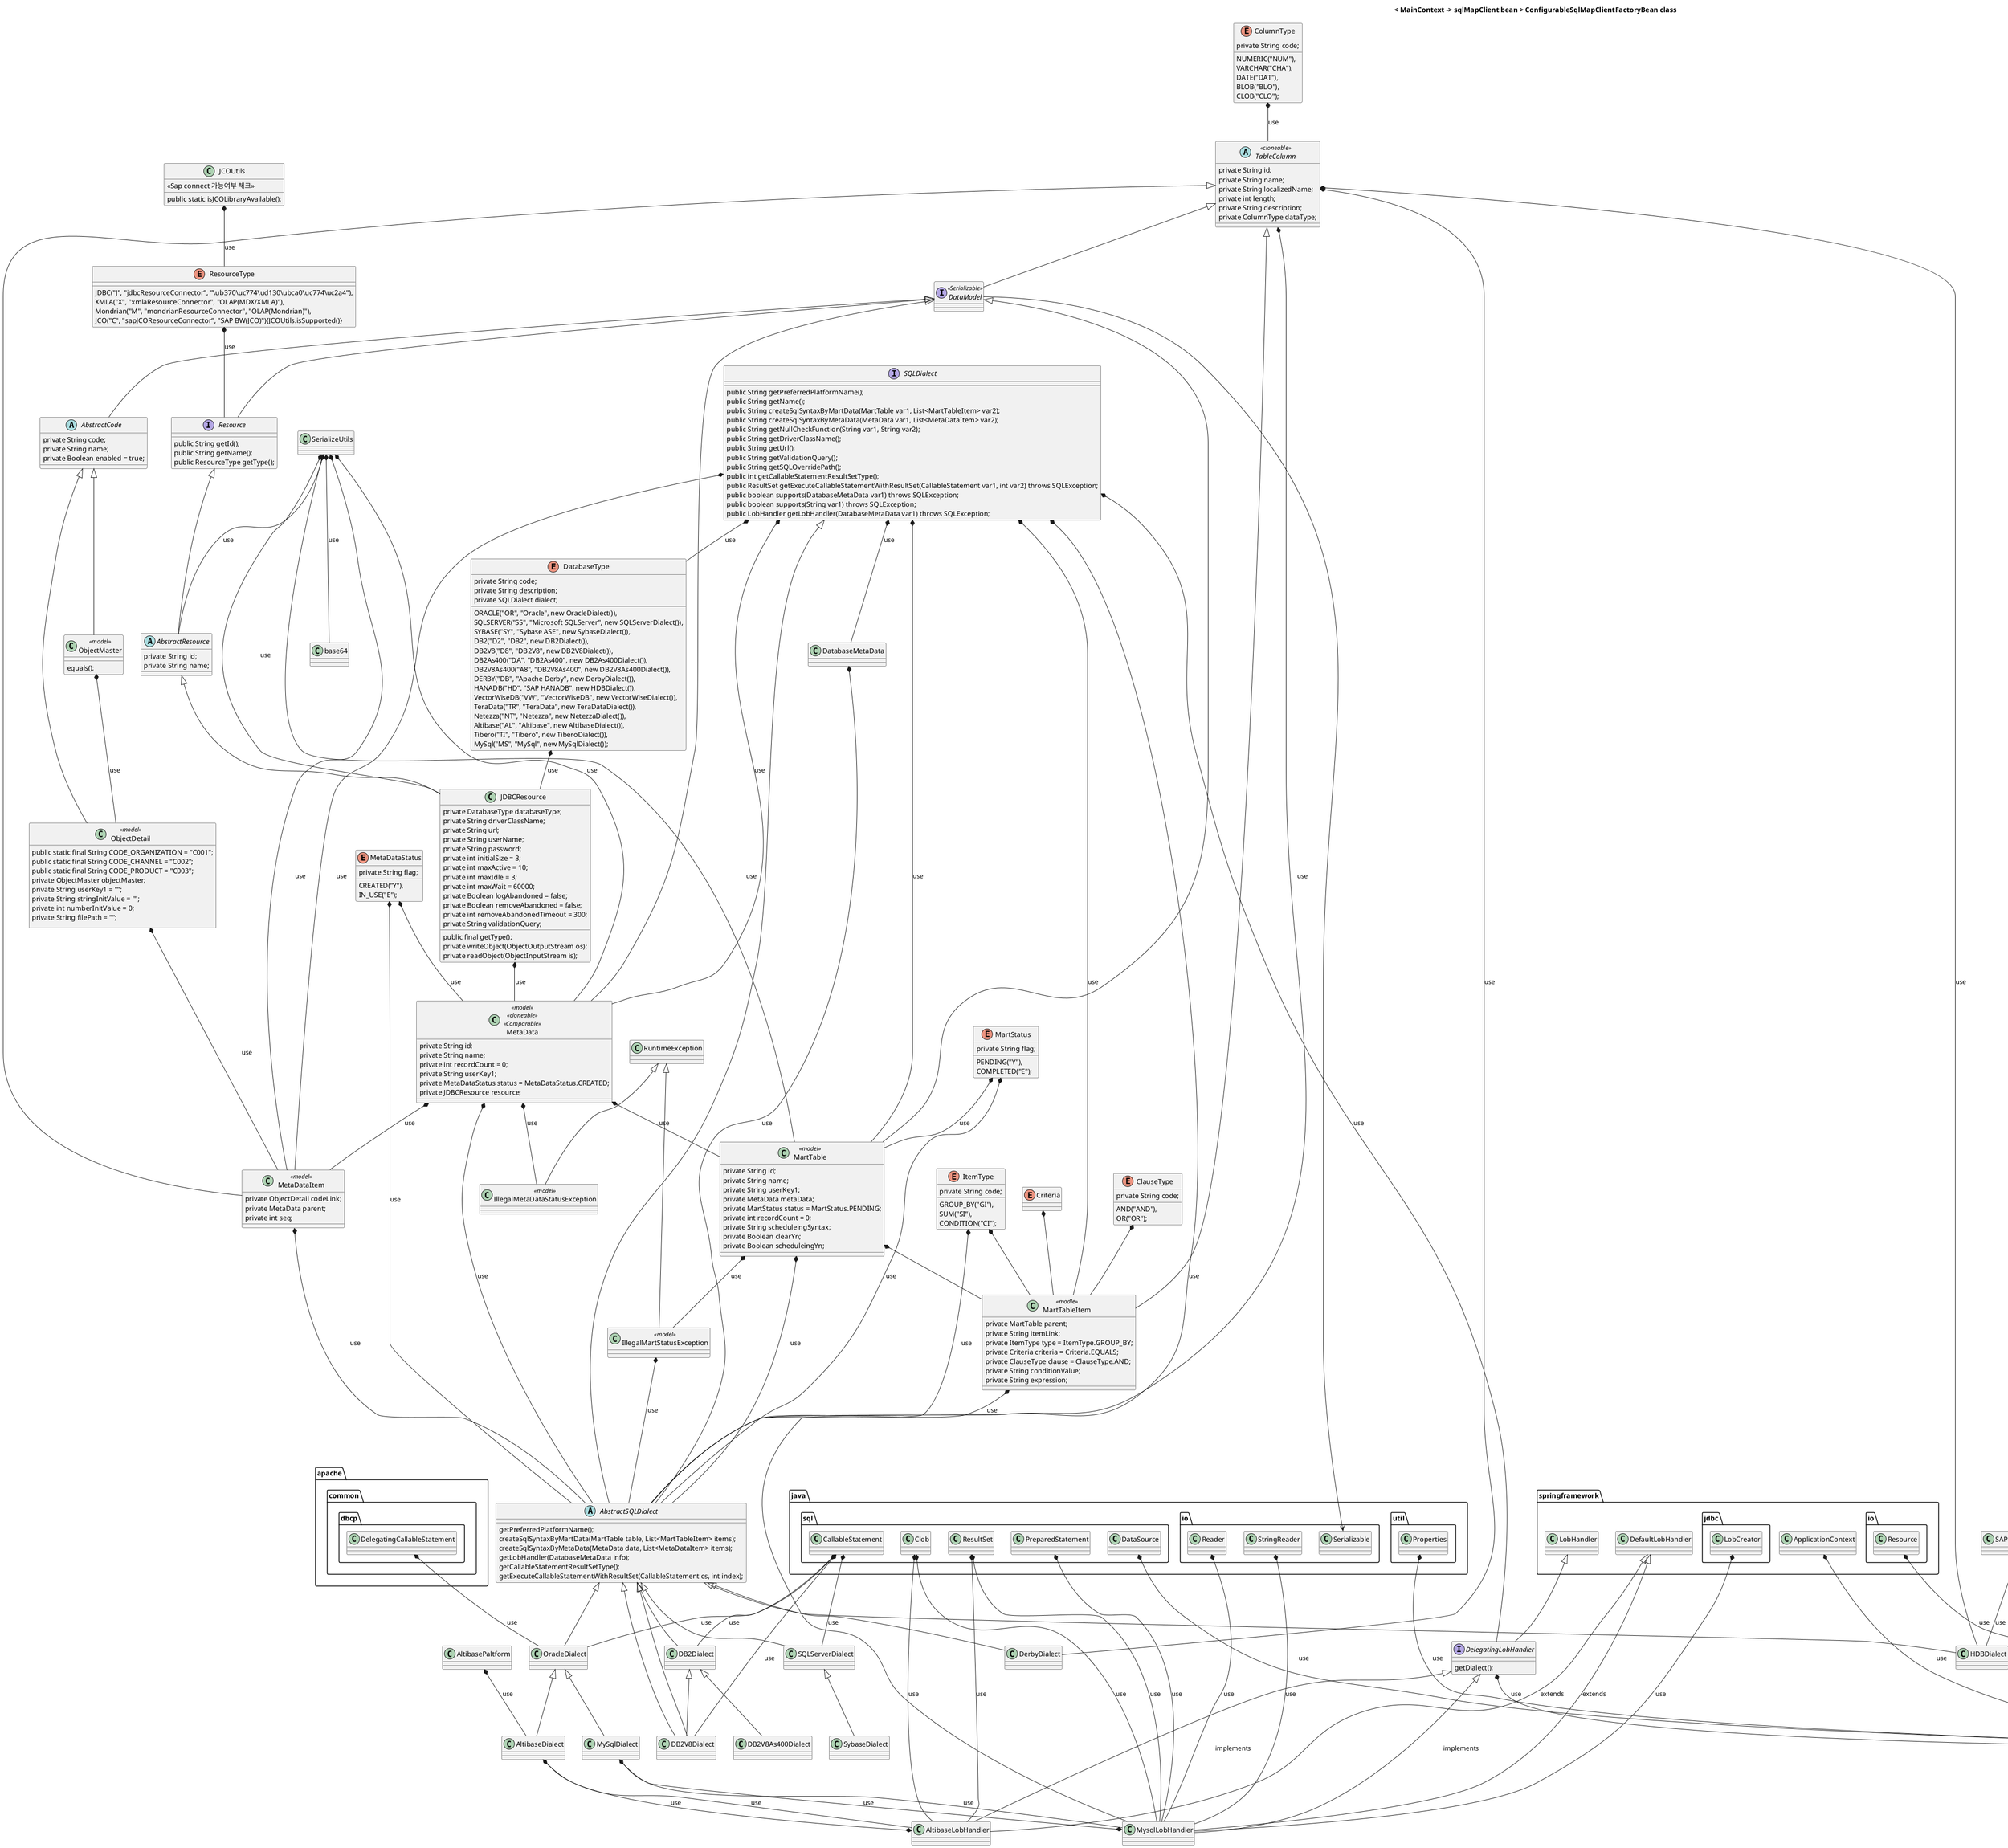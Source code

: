 @startuml

title  < MainContext -> sqlMapClient bean > ConfigurableSqlMapClientFactoryBean class


' DataModel ( interface )
' --- DataModel --- start
java.io.Serializable <-- DataModel

' SerializeUtils
SerializeUtils *-- base64 : use

' MartTable ( model )
DataModel <|-- MartTable
MetaData *-- MartTable : use
MartStatus *-- MartTable : use
SerializeUtils *-- MartTable : use

' MetaData ( model )
DataModel <|-- MetaData
MetaDataStatus *-- MetaData : use
JDBCResource *-- MetaData : use
SerializeUtils *-- MetaData : use

' MetaDataItem ( model )
TableColumn <|-- MetaDataItem
ObjectDetail *-- MetaDataItem : use
MetaData *-- MetaDataItem : use
SerializeUtils *-- MetaDataItem : use

' AbstractCode 
DataModel <|-- AbstractCode

' ObjectDetail ( model )
AbstractCode <|-- ObjectDetail
ObjectMaster *-- ObjectDetail : use

' ObjectMaster ( model )
AbstractCode <|-- ObjectMaster

' --- DataModel --- end

' --- Resource ---- start
DataModel <|-- Resource
ResourceType *-- Resource : use

' ResourceType ( enum )
JCOUtils *-- ResourceType : use

' AbstractResource ( abstract class )
Resource <|-- AbstractResource
SerializeUtils *-- AbstractResource : use

' JDBCResource 
AbstractResource <|-- JDBCResource
DatabaseType *-- JDBCResource : use
SerializeUtils *-- JDBCResource : use

' DatabaseType ( enum )
SQLDialect *-- DatabaseType : use

' --- Resource --- end

' SQLDialect ( interface ) --- start
' SQLDialect
SQLDialect *-- MartTable : use
SQLDialect *-- MartTableItem : use
SQLDialect *-- MetaData : use
SQLDialect *-- MetaDataItem : use
SQLDialect *-- DatabaseMetaData : use

' --- SQLDialect --- end

' AbstractSQLDialect ( abstract class ) --- start
SQLDialect <|-- AbstractSQLDialect
MartStatus *-- AbstractSQLDialect : use
MartTable *-- AbstractSQLDialect : use
MartTableItem *-- AbstractSQLDialect : use
IllegalMartStatusException *-- AbstractSQLDialect : use
ItemType *-- AbstractSQLDialect : use
MetaDataStatus *-- AbstractSQLDialect : use
TableColumn *-- AbstractSQLDialect : use
DatabaseMetaData *-- AbstractSQLDialect : use
MetaData *-- AbstractSQLDialect : use
MetaDataItem *-- AbstractSQLDialect : use

' OracleDialect
AbstractSQLDialect <|-- OracleDialect
apache.common.dbcp.DelegatingCallableStatement *-- OracleDialect : use
java.sql.CallableStatement *-- OracleDialect : use

' SQLServerDialect
AbstractSQLDialect <|-- SQLServerDialect
java.sql.CallableStatement *-- SQLServerDialect : use 

' DB2Dialect
AbstractSQLDialect <|-- DB2Dialect
java.sql.CallableStatement *-- DB2Dialect : use

' DB2V8Dialect
AbstractSQLDialect <|-- DB2V8Dialect
java.sql.CallableStatement *-- DB2V8Dialect : use

' DB2As400Dialect
AbstractSQLDialect <|-- DB2V8Dialect

' DB2V8As400Dialect
DB2Dialect <|-- DB2V8As400Dialect

' DB2V8Dialect 
DB2Dialect <|-- DB2V8Dialect

' DerbyDialect
AbstractSQLDialect <|-- DerbyDialect
TableColumn *-- DerbyDialect : use

' HDBDialect
AbstractSQLDialect <|-- HDBDialect
org.apache.ddlutils.PlatformFactory *-- HDBDialect : use
TableColumn *-- HDBDialect : use
SAPHanaDBPlatform *-- HDBDialect : use

' AltibaseDialect
OracleDialect <|-- AltibaseDialect
AltibasePaltform *-- AltibaseDialect : use
AltibaseLobHandler *-- AltibaseDialect : use

' SybaseDialect
SQLServerDialect <|-- SybaseDialect

' MysqlDialect
OracleDialect <|-- MySqlDialect
MysqlLobHandler *-- MySqlDialect : use

' IllegalMartStatusException ( model )
RuntimeException <|-- IllegalMartStatusException
MartTable *-- IllegalMartStatusException : use

' IllegalMetaDataStatusException ( model )
RuntimeException <|-- IllegalMetaDataStatusException
MetaData *-- IllegalMetaDataStatusException : use

' AbstractSQLDialect --- end

' TableColumn (abstract class) --- start
TableColumn <|-- DataModel
ColumnType *-- TableColumn : use

' MartTableItem ( model )
' Criteria 용도파악필요
TableColumn <|-- MartTableItem
MartTable *-- MartTableItem
ItemType *-- MartTableItem
Criteria *-- MartTableItem 
ClauseType *-- MartTableItem 

' --- TableColumn --- end

' DelegatingLobHandler ( interface ) --- start
springframework.LobHandler <|-- DelegatingLobHandler
SQLDialect *-- DelegatingLobHandler : use

' MysqlLobHandler
springframework.DefaultLobHandler <|-- MysqlLobHandler : extends
DelegatingLobHandler <|-- MysqlLobHandler : implements
SQLDialect *-- MysqlLobHandler : use
MySqlDialect *-- MysqlLobHandler : use
java.sql.ResultSet *-- MysqlLobHandler : use
java.sql.Clob *-- MysqlLobHandler : use
java.io.Reader *-- MysqlLobHandler : use
springframework.jdbc.LobCreator *-- MysqlLobHandler : use
java.sql.PreparedStatement *-- MysqlLobHandler : use
java.io.StringReader *-- MysqlLobHandler : use

' AltibaseLobHandler
springframework.DefaultLobHandler <|-- AltibaseLobHandler : extends
DelegatingLobHandler <|-- AltibaseLobHandler : implements
AltibaseDialect *-- AltibaseLobHandler : use
java.sql.ResultSet *-- AltibaseLobHandler : use
java.sql.Clob *-- AltibaseLobHandler : use

' --- DelegatingLobHandler --- end


' ExtensionSupport ( interface ) --- start

' SqlMapClientExtension
ExtensionSupport <|-- SqlMapClientExtension
springframework.io.Resource *-- SqlMapClientExtension : use 
org.w3c.dom.Document *-- SqlMapClientExtension : use

' --- ExtensionSupport --- end





' ConfigurableSqlMapClientFactoryBean 시작점
org.mybatis.spring.SqlSessionFactoryBean <|-- ConfigurableSqlMapClientFactoryBean
java.sql.DataSource *-- ConfigurableSqlMapClientFactoryBean : use 
DelegatingLobHandler *-- ConfigurableSqlMapClientFactoryBean : use 
springframework.ApplicationContext *-- ConfigurableSqlMapClientFactoryBean : use 
org.w3c.dom.Document *-- ConfigurableSqlMapClientFactoryBean : use 
org.w3c.dom.Element *-- ConfigurableSqlMapClientFactoryBean : use 
org.w3c.dom.Node *-- ConfigurableSqlMapClientFactoryBean : use 
org.w3c.dom.NodeList *-- ConfigurableSqlMapClientFactoryBean : use 
SqlMapClientExtension *-- ConfigurableSqlMapClientFactoryBean : use 
java.util.Properties *-- ConfigurableSqlMapClientFactoryBean : use 
OSCacheController *-- ConfigurableSqlMapClientFactoryBean : use 


' OSCacheController
com.ibatis.sqlmap.engine.cache.CacheController <|-- OSCacheController
com.opensymphony.oscache.general.GeneralCacheAdministrator *-- OSCacheController



' *******
' sources
' *******

class OSCacheController {
    public GeneralCacheAdministrator;
}

class SqlMapClientExtension {
    public Document getConfigurationFragment();

}

class ConfigurableSqlMapClientFactoryBean {
    public setDataSource(DataSource dataSource);
    public setLobHandler(LobHandler lobHandler);
    protected getConfigurationFragments();
    public mergeCustomConfigurationFragments(Document document, List<Document> fragments);
    protected buildSqlMapClient(Resource[] configLocations, Resource[] mappingLocations, Properties properties)
}


interface DelegatingLobHandler {
    getDialect();
}

class IllegalMetaDataStatusException <<model>> {}
class IllegalMartStatusException <<model>> {}

abstract AbstractSQLDialect {
    getPreferredPlatformName();
    createSqlSyntaxByMartData(MartTable table, List<MartTableItem> items);
    createSqlSyntaxByMetaData(MetaData data, List<MetaDataItem> items);
    getLobHandler(DatabaseMetaData info);
    getCallableStatementResultSetType();
    getExecuteCallableStatementWithResultSet(CallableStatement cs, int index);
}

class ObjectMaster <<model>> {
    equals();
}

class ObjectDetail <<model>> {
    public static final String CODE_ORGANIZATION = "C001";
    public static final String CODE_CHANNEL = "C002";
    public static final String CODE_PRODUCT = "C003";
    private ObjectMaster objectMaster;
    private String userKey1 = "";
    private String stringInitValue = "";
    private int numberInitValue = 0;
    private String filePath = "";  
}

abstract class AbstractCode {
    private String code;
    private String name;
    private Boolean enabled = true;    
}

class MetaDataItem <<model>> {
    private ObjectDetail codeLink;
    private MetaData parent;
    private int seq;
}

enum Criteria{}

enum ClauseType {
    AND("AND"),
    OR("OR");
    
    private String code;
}

enum ItemType {
    GROUP_BY("GI"),
    SUM("SI"),
    CONDITION("CI");
    
    private String code;
}
enum  ColumnType {
    NUMERIC("NUM"),
    VARCHAR("CHA"),
    DATE("DAT"),
    BLOB("BLO"),
    CLOB("CLO");
    
    private String code;
}  

abstract class TableColumn <<cloneable>> {
    private String id;
    private String name;
    private String localizedName;
    private int length;
    private String description;
    private ColumnType dataType;
}

class MartTableItem <<modle>> {
    private MartTable parent;
    private String itemLink;
    private ItemType type = ItemType.GROUP_BY;
    private Criteria criteria = Criteria.EQUALS;
    private ClauseType clause = ClauseType.AND;
    private String conditionValue;
    private String expression;
}

enum MartStatus {
    PENDING("Y"),
    COMPLETED("E");
    
    private String flag;
}

class base64

class SerializeUtils

interface DataModel <<Serializable>>

interface SQLDialect {
    public String getPreferredPlatformName();
    public String getName();
    public String createSqlSyntaxByMartData(MartTable var1, List<MartTableItem> var2);
    public String createSqlSyntaxByMetaData(MetaData var1, List<MetaDataItem> var2);
    public String getNullCheckFunction(String var1, String var2);
    public String getDriverClassName();
    public String getUrl();
    public String getValidationQuery();
    public String getSQLOverridePath();
    public int getCallableStatementResultSetType();
    public ResultSet getExecuteCallableStatementWithResultSet(CallableStatement var1, int var2) throws SQLException;
    public boolean supports(DatabaseMetaData var1) throws SQLException;
    public boolean supports(String var1) throws SQLException;
    public LobHandler getLobHandler(DatabaseMetaData var1) throws SQLException;    
}

enum DatabaseType {
    ORACLE("OR", "Oracle", new OracleDialect()),
    SQLSERVER("SS", "Microsoft SQLServer", new SQLServerDialect()),
    SYBASE("SY", "Sybase ASE", new SybaseDialect()),
    DB2("D2", "DB2", new DB2Dialect()),
    DB2V8("D8", "DB2V8", new DB2V8Dialect()),
    DB2As400("DA", "DB2As400", new DB2As400Dialect()),
    DB2V8As400("A8", "DB2V8As400", new DB2V8As400Dialect()),
    DERBY("DB", "Apache Derby", new DerbyDialect()),
    HANADB("HD", "SAP HANADB", new HDBDialect()),
    VectorWiseDB("VW", "VectorWiseDB", new VectorWiseDialect()),
    TeraData("TR", "TeraData", new TeraDataDialect()),
    Netezza("NT", "Netezza", new NetezzaDialect()),
    Altibase("AL", "Altibase", new AltibaseDialect()),
    Tibero("TI", "Tibero", new TiberoDialect()),
    MySql("MS", "MySql", new MySqlDialect());

    private String code;
    private String description;
    private SQLDialect dialect;
}


class MartTable <<model>> {
    private String id;
    private String name;
    private String userKey1;
    private MetaData metaData;
    private MartStatus status = MartStatus.PENDING;
    private int recordCount = 0;
    private String scheduleingSyntax;
    private Boolean clearYn;
    private Boolean scheduleingYn;
}

class MetaData <<model>> <<cloneable>> <<Comparable>>{
    private String id;
    private String name;
    private int recordCount = 0;
    private String userKey1;
    private MetaDataStatus status = MetaDataStatus.CREATED;
    private JDBCResource resource;
}

enum MartStatus {

}

enum MetaDataStatus {
    CREATED("Y"),
    IN_USE("E");
    
    private String flag;
}

class JDBCResource {
    private DatabaseType databaseType;
    private String driverClassName;
    private String url;
    private String userName;
    private String password;
    private int initialSize = 3;
    private int maxActive = 10;
    private int maxIdle = 3;
    private int maxWait = 60000;
    private Boolean logAbandoned = false;
    private Boolean removeAbandoned = false;
    private int removeAbandonedTimeout = 300;
    private String validationQuery;

    public final getType();
    private writeObject(ObjectOutputStream os);
    private readObject(ObjectInputStream is);
}

abstract class AbstractResource {
    private String id;
    private String name;
}

interface Resource {
    public String getId();
    public String getName();
    public ResourceType getType();
}

enum ResourceType {
    JDBC("J", "jdbcResourceConnector", "\ub370\uc774\ud130\ubca0\uc774\uc2a4"),
    XMLA("X", "xmlaResourceConnector", "OLAP(MDX/XMLA)"),
    Mondrian("M", "mondrianResourceConnector", "OLAP(Mondrian)"),
    JCO("C", "sapJCOResourceConnector", "SAP BW(JCO)"){JCOUtils.isSupported()}
}

class JCOUtils {
    public static isJCOLibraryAvailable(); 
    << Sap connect 가능여부 체크 >>
}

@enduml